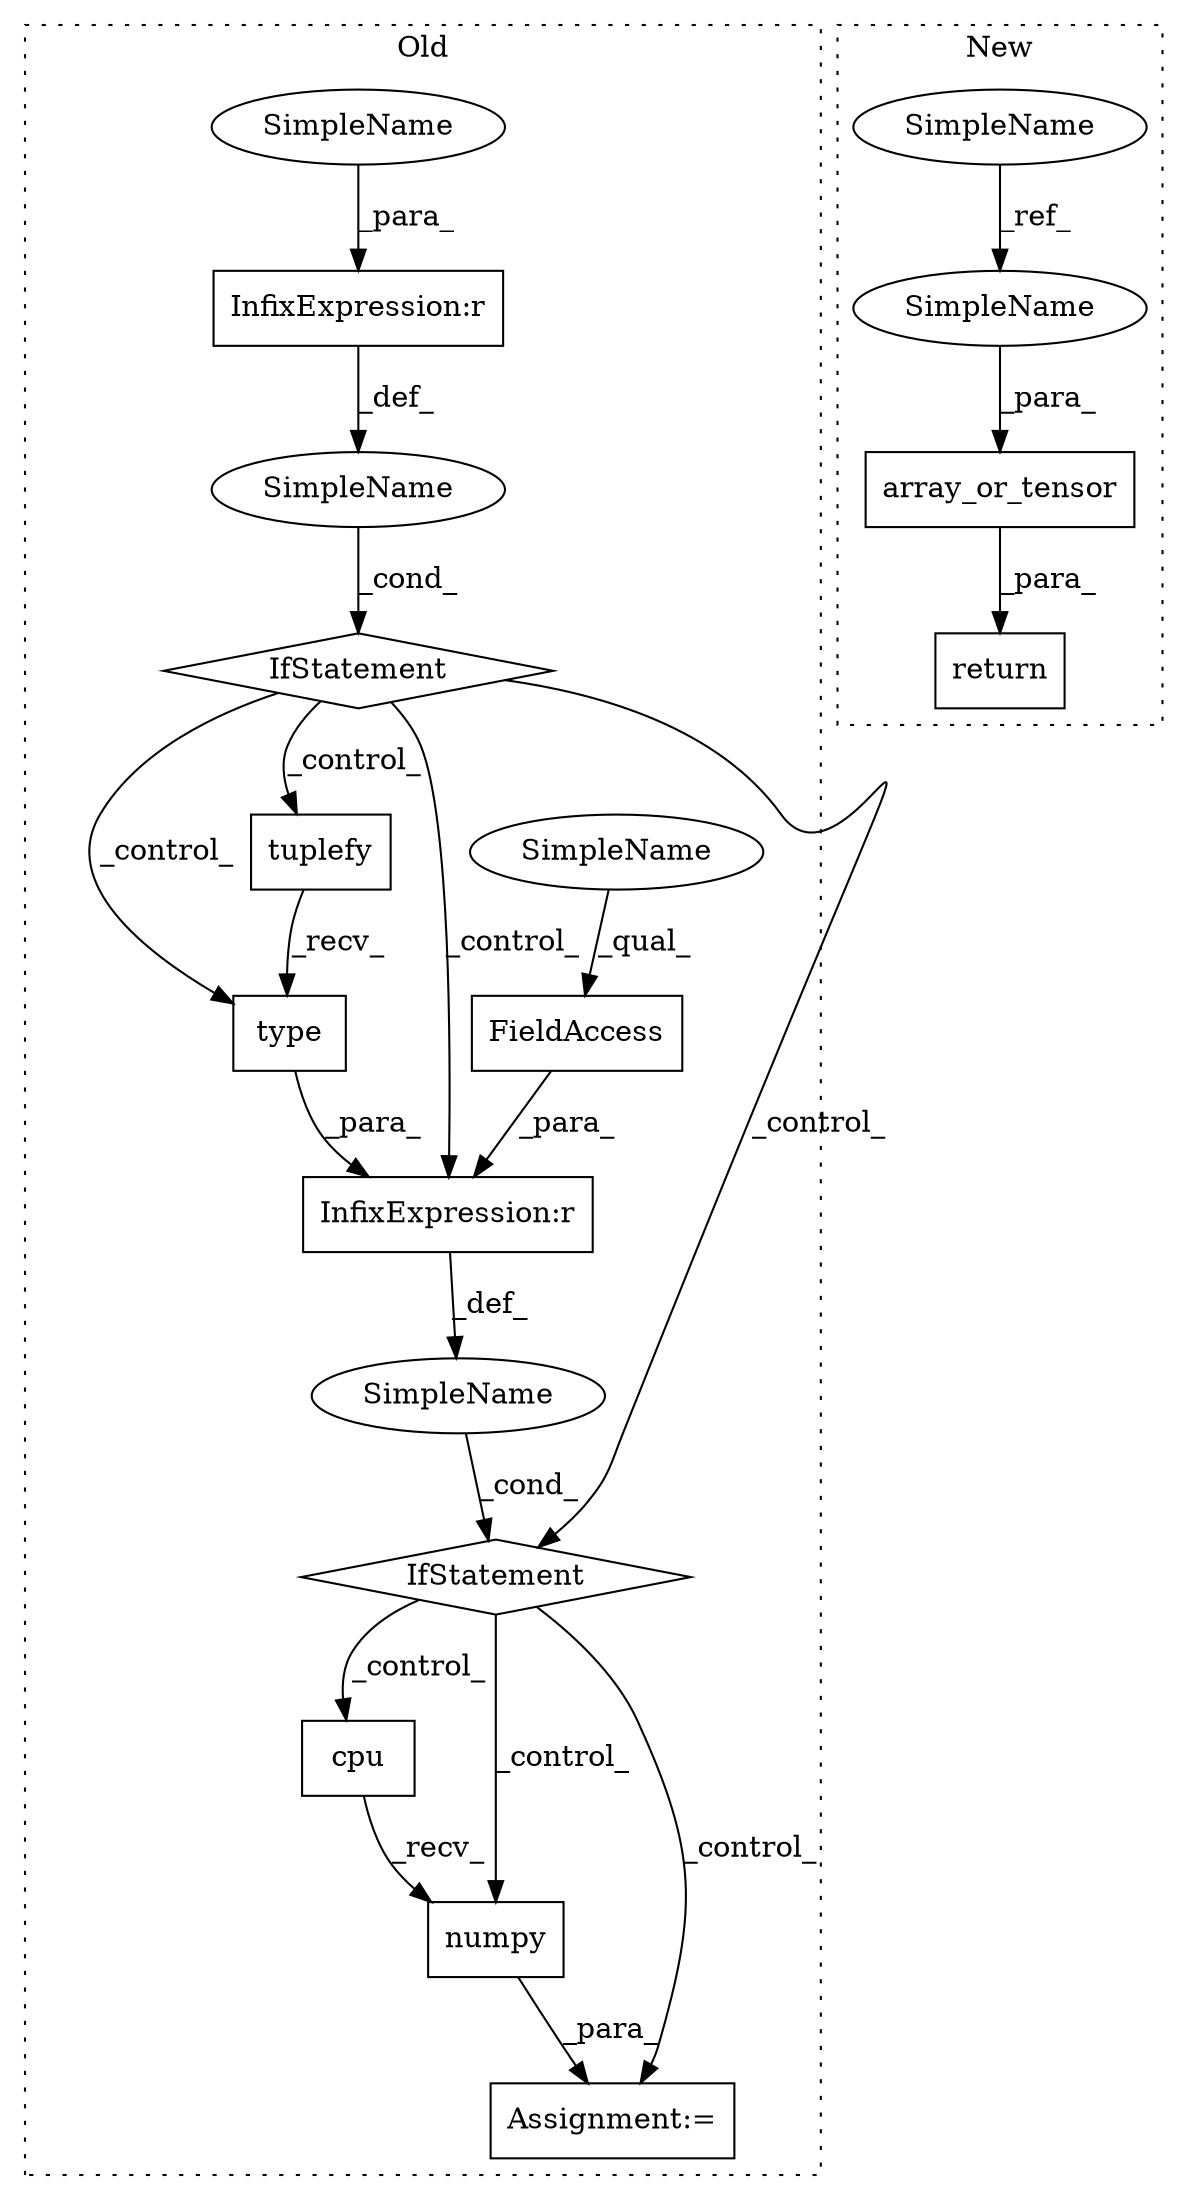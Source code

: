 digraph G {
subgraph cluster0 {
1 [label="numpy" a="32" s="10461" l="7" shape="box"];
3 [label="SimpleName" a="42" s="" l="" shape="ellipse"];
4 [label="cpu" a="32" s="10455" l="5" shape="box"];
5 [label="SimpleName" a="42" s="" l="" shape="ellipse"];
6 [label="InfixExpression:r" a="27" s="10418" l="4" shape="box"];
7 [label="InfixExpression:r" a="27" s="10375" l="4" shape="box"];
9 [label="FieldAccess" a="22" s="10422" l="13" shape="box"];
10 [label="type" a="32" s="10412" l="6" shape="box"];
11 [label="tuplefy" a="32" s="10397,10410" l="8,1" shape="box"];
12 [label="IfStatement" a="25" s="10366,10383" l="4,2" shape="diamond"];
13 [label="Assignment:=" a="7" s="10450" l="1" shape="box"];
14 [label="IfStatement" a="25" s="10393,10435" l="4,2" shape="diamond"];
17 [label="SimpleName" a="42" s="10422" l="5" shape="ellipse"];
18 [label="SimpleName" a="42" s="10370" l="5" shape="ellipse"];
label = "Old";
style="dotted";
}
subgraph cluster1 {
2 [label="array_or_tensor" a="32" s="4514,4545" l="16,1" shape="box"];
8 [label="SimpleName" a="42" s="4328" l="5" shape="ellipse"];
15 [label="return" a="41" s="4507" l="7" shape="box"];
16 [label="SimpleName" a="42" s="4534" l="5" shape="ellipse"];
label = "New";
style="dotted";
}
1 -> 13 [label="_para_"];
2 -> 15 [label="_para_"];
3 -> 14 [label="_cond_"];
4 -> 1 [label="_recv_"];
5 -> 12 [label="_cond_"];
6 -> 3 [label="_def_"];
7 -> 5 [label="_def_"];
8 -> 16 [label="_ref_"];
9 -> 6 [label="_para_"];
10 -> 6 [label="_para_"];
11 -> 10 [label="_recv_"];
12 -> 14 [label="_control_"];
12 -> 11 [label="_control_"];
12 -> 10 [label="_control_"];
12 -> 6 [label="_control_"];
14 -> 4 [label="_control_"];
14 -> 13 [label="_control_"];
14 -> 1 [label="_control_"];
16 -> 2 [label="_para_"];
17 -> 9 [label="_qual_"];
18 -> 7 [label="_para_"];
}